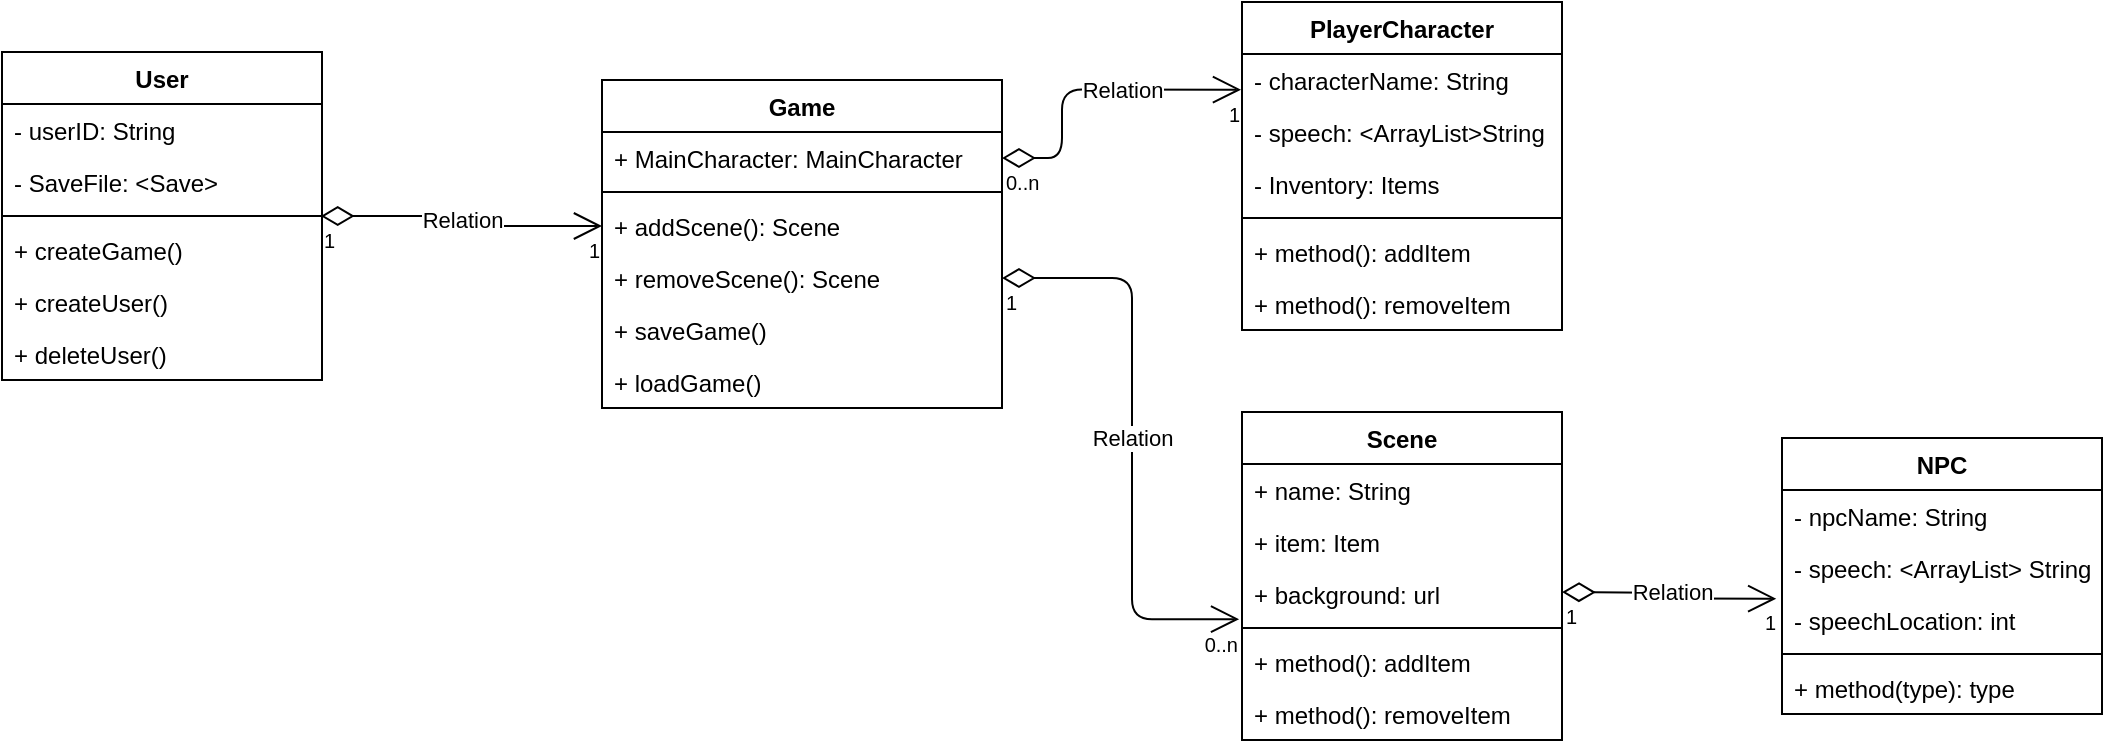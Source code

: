 <mxfile version="13.2.4" type="device"><diagram id="C5RBs43oDa-KdzZeNtuy" name="Page-1"><mxGraphModel dx="1426" dy="980" grid="1" gridSize="10" guides="1" tooltips="1" connect="1" arrows="1" fold="1" page="1" pageScale="1" pageWidth="1654" pageHeight="2336" math="0" shadow="0"><root><mxCell id="WIyWlLk6GJQsqaUBKTNV-0"/><mxCell id="WIyWlLk6GJQsqaUBKTNV-1" parent="WIyWlLk6GJQsqaUBKTNV-0"/><mxCell id="wvvojwIXBlQE7VmHyWwF-20" value="Relation" style="endArrow=open;html=1;endSize=12;startArrow=diamondThin;startSize=14;startFill=0;edgeStyle=orthogonalEdgeStyle;exitX=0.996;exitY=0.506;exitDx=0;exitDy=0;exitPerimeter=0;entryX=0;entryY=0.5;entryDx=0;entryDy=0;" parent="WIyWlLk6GJQsqaUBKTNV-1" source="wvvojwIXBlQE7VmHyWwF-13" target="wvvojwIXBlQE7VmHyWwF-83" edge="1"><mxGeometry relative="1" as="geometry"><mxPoint x="210" y="151.88" as="sourcePoint"/><mxPoint x="270" y="142" as="targetPoint"/></mxGeometry></mxCell><mxCell id="wvvojwIXBlQE7VmHyWwF-21" value="1" style="resizable=0;html=1;align=left;verticalAlign=top;labelBackgroundColor=#ffffff;fontSize=10;" parent="wvvojwIXBlQE7VmHyWwF-20" connectable="0" vertex="1"><mxGeometry x="-1" relative="1" as="geometry"/></mxCell><mxCell id="wvvojwIXBlQE7VmHyWwF-22" value="1" style="resizable=0;html=1;align=right;verticalAlign=top;labelBackgroundColor=#ffffff;fontSize=10;" parent="wvvojwIXBlQE7VmHyWwF-20" connectable="0" vertex="1"><mxGeometry x="1" relative="1" as="geometry"/></mxCell><mxCell id="wvvojwIXBlQE7VmHyWwF-65" value="Relation" style="endArrow=open;html=1;endSize=12;startArrow=diamondThin;startSize=14;startFill=0;edgeStyle=orthogonalEdgeStyle;entryX=-0.018;entryY=1.089;entryDx=0;entryDy=0;entryPerimeter=0;" parent="WIyWlLk6GJQsqaUBKTNV-1" target="wvvojwIXBlQE7VmHyWwF-59" edge="1"><mxGeometry relative="1" as="geometry"><mxPoint x="1010" y="360" as="sourcePoint"/><mxPoint x="1070" y="360" as="targetPoint"/></mxGeometry></mxCell><mxCell id="wvvojwIXBlQE7VmHyWwF-66" value="1" style="resizable=0;html=1;align=left;verticalAlign=top;labelBackgroundColor=#ffffff;fontSize=10;" parent="wvvojwIXBlQE7VmHyWwF-65" connectable="0" vertex="1"><mxGeometry x="-1" relative="1" as="geometry"/></mxCell><mxCell id="wvvojwIXBlQE7VmHyWwF-67" value="1" style="resizable=0;html=1;align=right;verticalAlign=top;labelBackgroundColor=#ffffff;fontSize=10;" parent="wvvojwIXBlQE7VmHyWwF-65" connectable="0" vertex="1"><mxGeometry x="1" relative="1" as="geometry"/></mxCell><mxCell id="wvvojwIXBlQE7VmHyWwF-0" value="PlayerCharacter" style="swimlane;fontStyle=1;align=center;verticalAlign=top;childLayout=stackLayout;horizontal=1;startSize=26;horizontalStack=0;resizeParent=1;resizeParentMax=0;resizeLast=0;collapsible=1;marginBottom=0;" parent="WIyWlLk6GJQsqaUBKTNV-1" vertex="1"><mxGeometry x="850" y="65" width="160" height="164" as="geometry"/></mxCell><mxCell id="wvvojwIXBlQE7VmHyWwF-4" value="- characterName: String" style="text;strokeColor=none;fillColor=none;align=left;verticalAlign=top;spacingLeft=4;spacingRight=4;overflow=hidden;rotatable=0;points=[[0,0.5],[1,0.5]];portConstraint=eastwest;" parent="wvvojwIXBlQE7VmHyWwF-0" vertex="1"><mxGeometry y="26" width="160" height="26" as="geometry"/></mxCell><mxCell id="wvvojwIXBlQE7VmHyWwF-64" value="- speech: &lt;ArrayList&gt;String" style="text;strokeColor=none;fillColor=none;align=left;verticalAlign=top;spacingLeft=4;spacingRight=4;overflow=hidden;rotatable=0;points=[[0,0.5],[1,0.5]];portConstraint=eastwest;" parent="wvvojwIXBlQE7VmHyWwF-0" vertex="1"><mxGeometry y="52" width="160" height="26" as="geometry"/></mxCell><mxCell id="wvvojwIXBlQE7VmHyWwF-1" value="- Inventory: Items" style="text;strokeColor=none;fillColor=none;align=left;verticalAlign=top;spacingLeft=4;spacingRight=4;overflow=hidden;rotatable=0;points=[[0,0.5],[1,0.5]];portConstraint=eastwest;" parent="wvvojwIXBlQE7VmHyWwF-0" vertex="1"><mxGeometry y="78" width="160" height="26" as="geometry"/></mxCell><mxCell id="wvvojwIXBlQE7VmHyWwF-2" value="" style="line;strokeWidth=1;fillColor=none;align=left;verticalAlign=middle;spacingTop=-1;spacingLeft=3;spacingRight=3;rotatable=0;labelPosition=right;points=[];portConstraint=eastwest;" parent="wvvojwIXBlQE7VmHyWwF-0" vertex="1"><mxGeometry y="104" width="160" height="8" as="geometry"/></mxCell><mxCell id="wvvojwIXBlQE7VmHyWwF-5" value="+ method(): addItem" style="text;strokeColor=none;fillColor=none;align=left;verticalAlign=top;spacingLeft=4;spacingRight=4;overflow=hidden;rotatable=0;points=[[0,0.5],[1,0.5]];portConstraint=eastwest;" parent="wvvojwIXBlQE7VmHyWwF-0" vertex="1"><mxGeometry y="112" width="160" height="26" as="geometry"/></mxCell><mxCell id="wvvojwIXBlQE7VmHyWwF-3" value="+ method(): removeItem" style="text;strokeColor=none;fillColor=none;align=left;verticalAlign=top;spacingLeft=4;spacingRight=4;overflow=hidden;rotatable=0;points=[[0,0.5],[1,0.5]];portConstraint=eastwest;" parent="wvvojwIXBlQE7VmHyWwF-0" vertex="1"><mxGeometry y="138" width="160" height="26" as="geometry"/></mxCell><mxCell id="wvvojwIXBlQE7VmHyWwF-41" value="Scene" style="swimlane;fontStyle=1;align=center;verticalAlign=top;childLayout=stackLayout;horizontal=1;startSize=26;horizontalStack=0;resizeParent=1;resizeParentMax=0;resizeLast=0;collapsible=1;marginBottom=0;" parent="WIyWlLk6GJQsqaUBKTNV-1" vertex="1"><mxGeometry x="850" y="270" width="160" height="164" as="geometry"/></mxCell><mxCell id="wvvojwIXBlQE7VmHyWwF-53" value="+ name: String" style="text;strokeColor=none;fillColor=none;align=left;verticalAlign=top;spacingLeft=4;spacingRight=4;overflow=hidden;rotatable=0;points=[[0,0.5],[1,0.5]];portConstraint=eastwest;" parent="wvvojwIXBlQE7VmHyWwF-41" vertex="1"><mxGeometry y="26" width="160" height="26" as="geometry"/></mxCell><mxCell id="wvvojwIXBlQE7VmHyWwF-54" value="+ item: Item" style="text;strokeColor=none;fillColor=none;align=left;verticalAlign=top;spacingLeft=4;spacingRight=4;overflow=hidden;rotatable=0;points=[[0,0.5],[1,0.5]];portConstraint=eastwest;" parent="wvvojwIXBlQE7VmHyWwF-41" vertex="1"><mxGeometry y="52" width="160" height="26" as="geometry"/></mxCell><mxCell id="wvvojwIXBlQE7VmHyWwF-42" value="+ background: url" style="text;strokeColor=none;fillColor=none;align=left;verticalAlign=top;spacingLeft=4;spacingRight=4;overflow=hidden;rotatable=0;points=[[0,0.5],[1,0.5]];portConstraint=eastwest;" parent="wvvojwIXBlQE7VmHyWwF-41" vertex="1"><mxGeometry y="78" width="160" height="26" as="geometry"/></mxCell><mxCell id="wvvojwIXBlQE7VmHyWwF-43" value="" style="line;strokeWidth=1;fillColor=none;align=left;verticalAlign=middle;spacingTop=-1;spacingLeft=3;spacingRight=3;rotatable=0;labelPosition=right;points=[];portConstraint=eastwest;" parent="wvvojwIXBlQE7VmHyWwF-41" vertex="1"><mxGeometry y="104" width="160" height="8" as="geometry"/></mxCell><mxCell id="wvvojwIXBlQE7VmHyWwF-55" value="+ method(): addItem" style="text;strokeColor=none;fillColor=none;align=left;verticalAlign=top;spacingLeft=4;spacingRight=4;overflow=hidden;rotatable=0;points=[[0,0.5],[1,0.5]];portConstraint=eastwest;" parent="wvvojwIXBlQE7VmHyWwF-41" vertex="1"><mxGeometry y="112" width="160" height="26" as="geometry"/></mxCell><mxCell id="wvvojwIXBlQE7VmHyWwF-56" value="+ method(): removeItem" style="text;strokeColor=none;fillColor=none;align=left;verticalAlign=top;spacingLeft=4;spacingRight=4;overflow=hidden;rotatable=0;points=[[0,0.5],[1,0.5]];portConstraint=eastwest;" parent="wvvojwIXBlQE7VmHyWwF-41" vertex="1"><mxGeometry y="138" width="160" height="26" as="geometry"/></mxCell><mxCell id="wvvojwIXBlQE7VmHyWwF-77" value="Relation" style="endArrow=open;html=1;endSize=12;startArrow=diamondThin;startSize=14;startFill=0;edgeStyle=orthogonalEdgeStyle;entryX=-0.009;entryY=0.985;entryDx=0;entryDy=0;exitX=1;exitY=0.5;exitDx=0;exitDy=0;entryPerimeter=0;" parent="WIyWlLk6GJQsqaUBKTNV-1" source="wvvojwIXBlQE7VmHyWwF-71" target="wvvojwIXBlQE7VmHyWwF-42" edge="1"><mxGeometry relative="1" as="geometry"><mxPoint x="740" y="159" as="sourcePoint"/><mxPoint x="850" y="160" as="targetPoint"/><Array as="points"><mxPoint x="795" y="203"/><mxPoint x="795" y="374"/></Array></mxGeometry></mxCell><mxCell id="wvvojwIXBlQE7VmHyWwF-78" value="1" style="resizable=0;html=1;align=left;verticalAlign=top;labelBackgroundColor=#ffffff;fontSize=10;" parent="wvvojwIXBlQE7VmHyWwF-77" connectable="0" vertex="1"><mxGeometry x="-1" relative="1" as="geometry"/></mxCell><mxCell id="wvvojwIXBlQE7VmHyWwF-79" value="0..n" style="resizable=0;html=1;align=right;verticalAlign=top;labelBackgroundColor=#ffffff;fontSize=10;" parent="wvvojwIXBlQE7VmHyWwF-77" connectable="0" vertex="1"><mxGeometry x="1" relative="1" as="geometry"/></mxCell><mxCell id="wvvojwIXBlQE7VmHyWwF-80" value="Relation" style="endArrow=open;html=1;endSize=12;startArrow=diamondThin;startSize=14;startFill=0;edgeStyle=orthogonalEdgeStyle;entryX=-0.003;entryY=0.686;entryDx=0;entryDy=0;exitX=1;exitY=0.5;exitDx=0;exitDy=0;entryPerimeter=0;" parent="WIyWlLk6GJQsqaUBKTNV-1" source="wvvojwIXBlQE7VmHyWwF-69" target="wvvojwIXBlQE7VmHyWwF-4" edge="1"><mxGeometry x="0.226" relative="1" as="geometry"><mxPoint x="739.97" y="128.97" as="sourcePoint"/><mxPoint x="849.97" y="129.97" as="targetPoint"/><Array as="points"><mxPoint x="760" y="143"/><mxPoint x="760" y="109"/></Array><mxPoint as="offset"/></mxGeometry></mxCell><mxCell id="wvvojwIXBlQE7VmHyWwF-81" value="0..n" style="resizable=0;html=1;align=left;verticalAlign=top;labelBackgroundColor=#ffffff;fontSize=10;" parent="wvvojwIXBlQE7VmHyWwF-80" connectable="0" vertex="1"><mxGeometry x="-1" relative="1" as="geometry"/></mxCell><mxCell id="wvvojwIXBlQE7VmHyWwF-82" value="1" style="resizable=0;html=1;align=right;verticalAlign=top;labelBackgroundColor=#ffffff;fontSize=10;" parent="wvvojwIXBlQE7VmHyWwF-80" connectable="0" vertex="1"><mxGeometry x="1" relative="1" as="geometry"/></mxCell><mxCell id="wvvojwIXBlQE7VmHyWwF-68" value="Game" style="swimlane;fontStyle=1;align=center;verticalAlign=top;childLayout=stackLayout;horizontal=1;startSize=26;horizontalStack=0;resizeParent=1;resizeParentMax=0;resizeLast=0;collapsible=1;marginBottom=0;" parent="WIyWlLk6GJQsqaUBKTNV-1" vertex="1"><mxGeometry x="530" y="104" width="200" height="164" as="geometry"/></mxCell><mxCell id="wvvojwIXBlQE7VmHyWwF-69" value="+ MainCharacter: MainCharacter" style="text;strokeColor=none;fillColor=none;align=left;verticalAlign=top;spacingLeft=4;spacingRight=4;overflow=hidden;rotatable=0;points=[[0,0.5],[1,0.5]];portConstraint=eastwest;" parent="wvvojwIXBlQE7VmHyWwF-68" vertex="1"><mxGeometry y="26" width="200" height="26" as="geometry"/></mxCell><mxCell id="wvvojwIXBlQE7VmHyWwF-70" value="" style="line;strokeWidth=1;fillColor=none;align=left;verticalAlign=middle;spacingTop=-1;spacingLeft=3;spacingRight=3;rotatable=0;labelPosition=right;points=[];portConstraint=eastwest;" parent="wvvojwIXBlQE7VmHyWwF-68" vertex="1"><mxGeometry y="52" width="200" height="8" as="geometry"/></mxCell><mxCell id="wvvojwIXBlQE7VmHyWwF-83" value="+ addScene(): Scene" style="text;strokeColor=none;fillColor=none;align=left;verticalAlign=top;spacingLeft=4;spacingRight=4;overflow=hidden;rotatable=0;points=[[0,0.5],[1,0.5]];portConstraint=eastwest;" parent="wvvojwIXBlQE7VmHyWwF-68" vertex="1"><mxGeometry y="60" width="200" height="26" as="geometry"/></mxCell><mxCell id="wvvojwIXBlQE7VmHyWwF-71" value="+ removeScene(): Scene" style="text;strokeColor=none;fillColor=none;align=left;verticalAlign=top;spacingLeft=4;spacingRight=4;overflow=hidden;rotatable=0;points=[[0,0.5],[1,0.5]];portConstraint=eastwest;" parent="wvvojwIXBlQE7VmHyWwF-68" vertex="1"><mxGeometry y="86" width="200" height="26" as="geometry"/></mxCell><mxCell id="wvvojwIXBlQE7VmHyWwF-84" value="+ saveGame()" style="text;strokeColor=none;fillColor=none;align=left;verticalAlign=top;spacingLeft=4;spacingRight=4;overflow=hidden;rotatable=0;points=[[0,0.5],[1,0.5]];portConstraint=eastwest;" parent="wvvojwIXBlQE7VmHyWwF-68" vertex="1"><mxGeometry y="112" width="200" height="26" as="geometry"/></mxCell><mxCell id="wvvojwIXBlQE7VmHyWwF-17" value="+ loadGame()" style="text;strokeColor=none;fillColor=none;align=left;verticalAlign=top;spacingLeft=4;spacingRight=4;overflow=hidden;rotatable=0;points=[[0,0.5],[1,0.5]];portConstraint=eastwest;" parent="wvvojwIXBlQE7VmHyWwF-68" vertex="1"><mxGeometry y="138" width="200" height="26" as="geometry"/></mxCell><mxCell id="wvvojwIXBlQE7VmHyWwF-58" value="NPC" style="swimlane;fontStyle=1;align=center;verticalAlign=top;childLayout=stackLayout;horizontal=1;startSize=26;horizontalStack=0;resizeParent=1;resizeParentMax=0;resizeLast=0;collapsible=1;marginBottom=0;" parent="WIyWlLk6GJQsqaUBKTNV-1" vertex="1"><mxGeometry x="1120" y="283" width="160" height="138" as="geometry"/></mxCell><mxCell id="wvvojwIXBlQE7VmHyWwF-62" value="- npcName: String" style="text;strokeColor=none;fillColor=none;align=left;verticalAlign=top;spacingLeft=4;spacingRight=4;overflow=hidden;rotatable=0;points=[[0,0.5],[1,0.5]];portConstraint=eastwest;" parent="wvvojwIXBlQE7VmHyWwF-58" vertex="1"><mxGeometry y="26" width="160" height="26" as="geometry"/></mxCell><mxCell id="wvvojwIXBlQE7VmHyWwF-59" value="- speech: &lt;ArrayList&gt; Strings" style="text;strokeColor=none;fillColor=none;align=left;verticalAlign=top;spacingLeft=4;spacingRight=4;overflow=hidden;rotatable=0;points=[[0,0.5],[1,0.5]];portConstraint=eastwest;" parent="wvvojwIXBlQE7VmHyWwF-58" vertex="1"><mxGeometry y="52" width="160" height="26" as="geometry"/></mxCell><mxCell id="wvvojwIXBlQE7VmHyWwF-63" value="- speechLocation: int" style="text;strokeColor=none;fillColor=none;align=left;verticalAlign=top;spacingLeft=4;spacingRight=4;overflow=hidden;rotatable=0;points=[[0,0.5],[1,0.5]];portConstraint=eastwest;" parent="wvvojwIXBlQE7VmHyWwF-58" vertex="1"><mxGeometry y="78" width="160" height="26" as="geometry"/></mxCell><mxCell id="wvvojwIXBlQE7VmHyWwF-60" value="" style="line;strokeWidth=1;fillColor=none;align=left;verticalAlign=middle;spacingTop=-1;spacingLeft=3;spacingRight=3;rotatable=0;labelPosition=right;points=[];portConstraint=eastwest;" parent="wvvojwIXBlQE7VmHyWwF-58" vertex="1"><mxGeometry y="104" width="160" height="8" as="geometry"/></mxCell><mxCell id="wvvojwIXBlQE7VmHyWwF-61" value="+ method(type): type" style="text;strokeColor=none;fillColor=none;align=left;verticalAlign=top;spacingLeft=4;spacingRight=4;overflow=hidden;rotatable=0;points=[[0,0.5],[1,0.5]];portConstraint=eastwest;" parent="wvvojwIXBlQE7VmHyWwF-58" vertex="1"><mxGeometry y="112" width="160" height="26" as="geometry"/></mxCell><mxCell id="wvvojwIXBlQE7VmHyWwF-11" value="User" style="swimlane;fontStyle=1;align=center;verticalAlign=top;childLayout=stackLayout;horizontal=1;startSize=26;horizontalStack=0;resizeParent=1;resizeParentMax=0;resizeLast=0;collapsible=1;marginBottom=0;" parent="WIyWlLk6GJQsqaUBKTNV-1" vertex="1"><mxGeometry x="230" y="90" width="160" height="164" as="geometry"/></mxCell><mxCell id="wvvojwIXBlQE7VmHyWwF-15" value="- userID: String" style="text;strokeColor=none;fillColor=none;align=left;verticalAlign=top;spacingLeft=4;spacingRight=4;overflow=hidden;rotatable=0;points=[[0,0.5],[1,0.5]];portConstraint=eastwest;" parent="wvvojwIXBlQE7VmHyWwF-11" vertex="1"><mxGeometry y="26" width="160" height="26" as="geometry"/></mxCell><mxCell id="wvvojwIXBlQE7VmHyWwF-12" value="- SaveFile: &lt;Save&gt;" style="text;strokeColor=none;fillColor=none;align=left;verticalAlign=top;spacingLeft=4;spacingRight=4;overflow=hidden;rotatable=0;points=[[0,0.5],[1,0.5]];portConstraint=eastwest;" parent="wvvojwIXBlQE7VmHyWwF-11" vertex="1"><mxGeometry y="52" width="160" height="26" as="geometry"/></mxCell><mxCell id="wvvojwIXBlQE7VmHyWwF-13" value="" style="line;strokeWidth=1;fillColor=none;align=left;verticalAlign=middle;spacingTop=-1;spacingLeft=3;spacingRight=3;rotatable=0;labelPosition=right;points=[];portConstraint=eastwest;" parent="wvvojwIXBlQE7VmHyWwF-11" vertex="1"><mxGeometry y="78" width="160" height="8" as="geometry"/></mxCell><mxCell id="wvvojwIXBlQE7VmHyWwF-57" value="+ createGame()" style="text;strokeColor=none;fillColor=none;align=left;verticalAlign=top;spacingLeft=4;spacingRight=4;overflow=hidden;rotatable=0;points=[[0,0.5],[1,0.5]];portConstraint=eastwest;" parent="wvvojwIXBlQE7VmHyWwF-11" vertex="1"><mxGeometry y="86" width="160" height="26" as="geometry"/></mxCell><mxCell id="wvvojwIXBlQE7VmHyWwF-16" value="+ createUser()" style="text;strokeColor=none;fillColor=none;align=left;verticalAlign=top;spacingLeft=4;spacingRight=4;overflow=hidden;rotatable=0;points=[[0,0.5],[1,0.5]];portConstraint=eastwest;" parent="wvvojwIXBlQE7VmHyWwF-11" vertex="1"><mxGeometry y="112" width="160" height="26" as="geometry"/></mxCell><mxCell id="wvvojwIXBlQE7VmHyWwF-14" value="+ deleteUser()" style="text;strokeColor=none;fillColor=none;align=left;verticalAlign=top;spacingLeft=4;spacingRight=4;overflow=hidden;rotatable=0;points=[[0,0.5],[1,0.5]];portConstraint=eastwest;" parent="wvvojwIXBlQE7VmHyWwF-11" vertex="1"><mxGeometry y="138" width="160" height="26" as="geometry"/></mxCell></root></mxGraphModel></diagram></mxfile>
